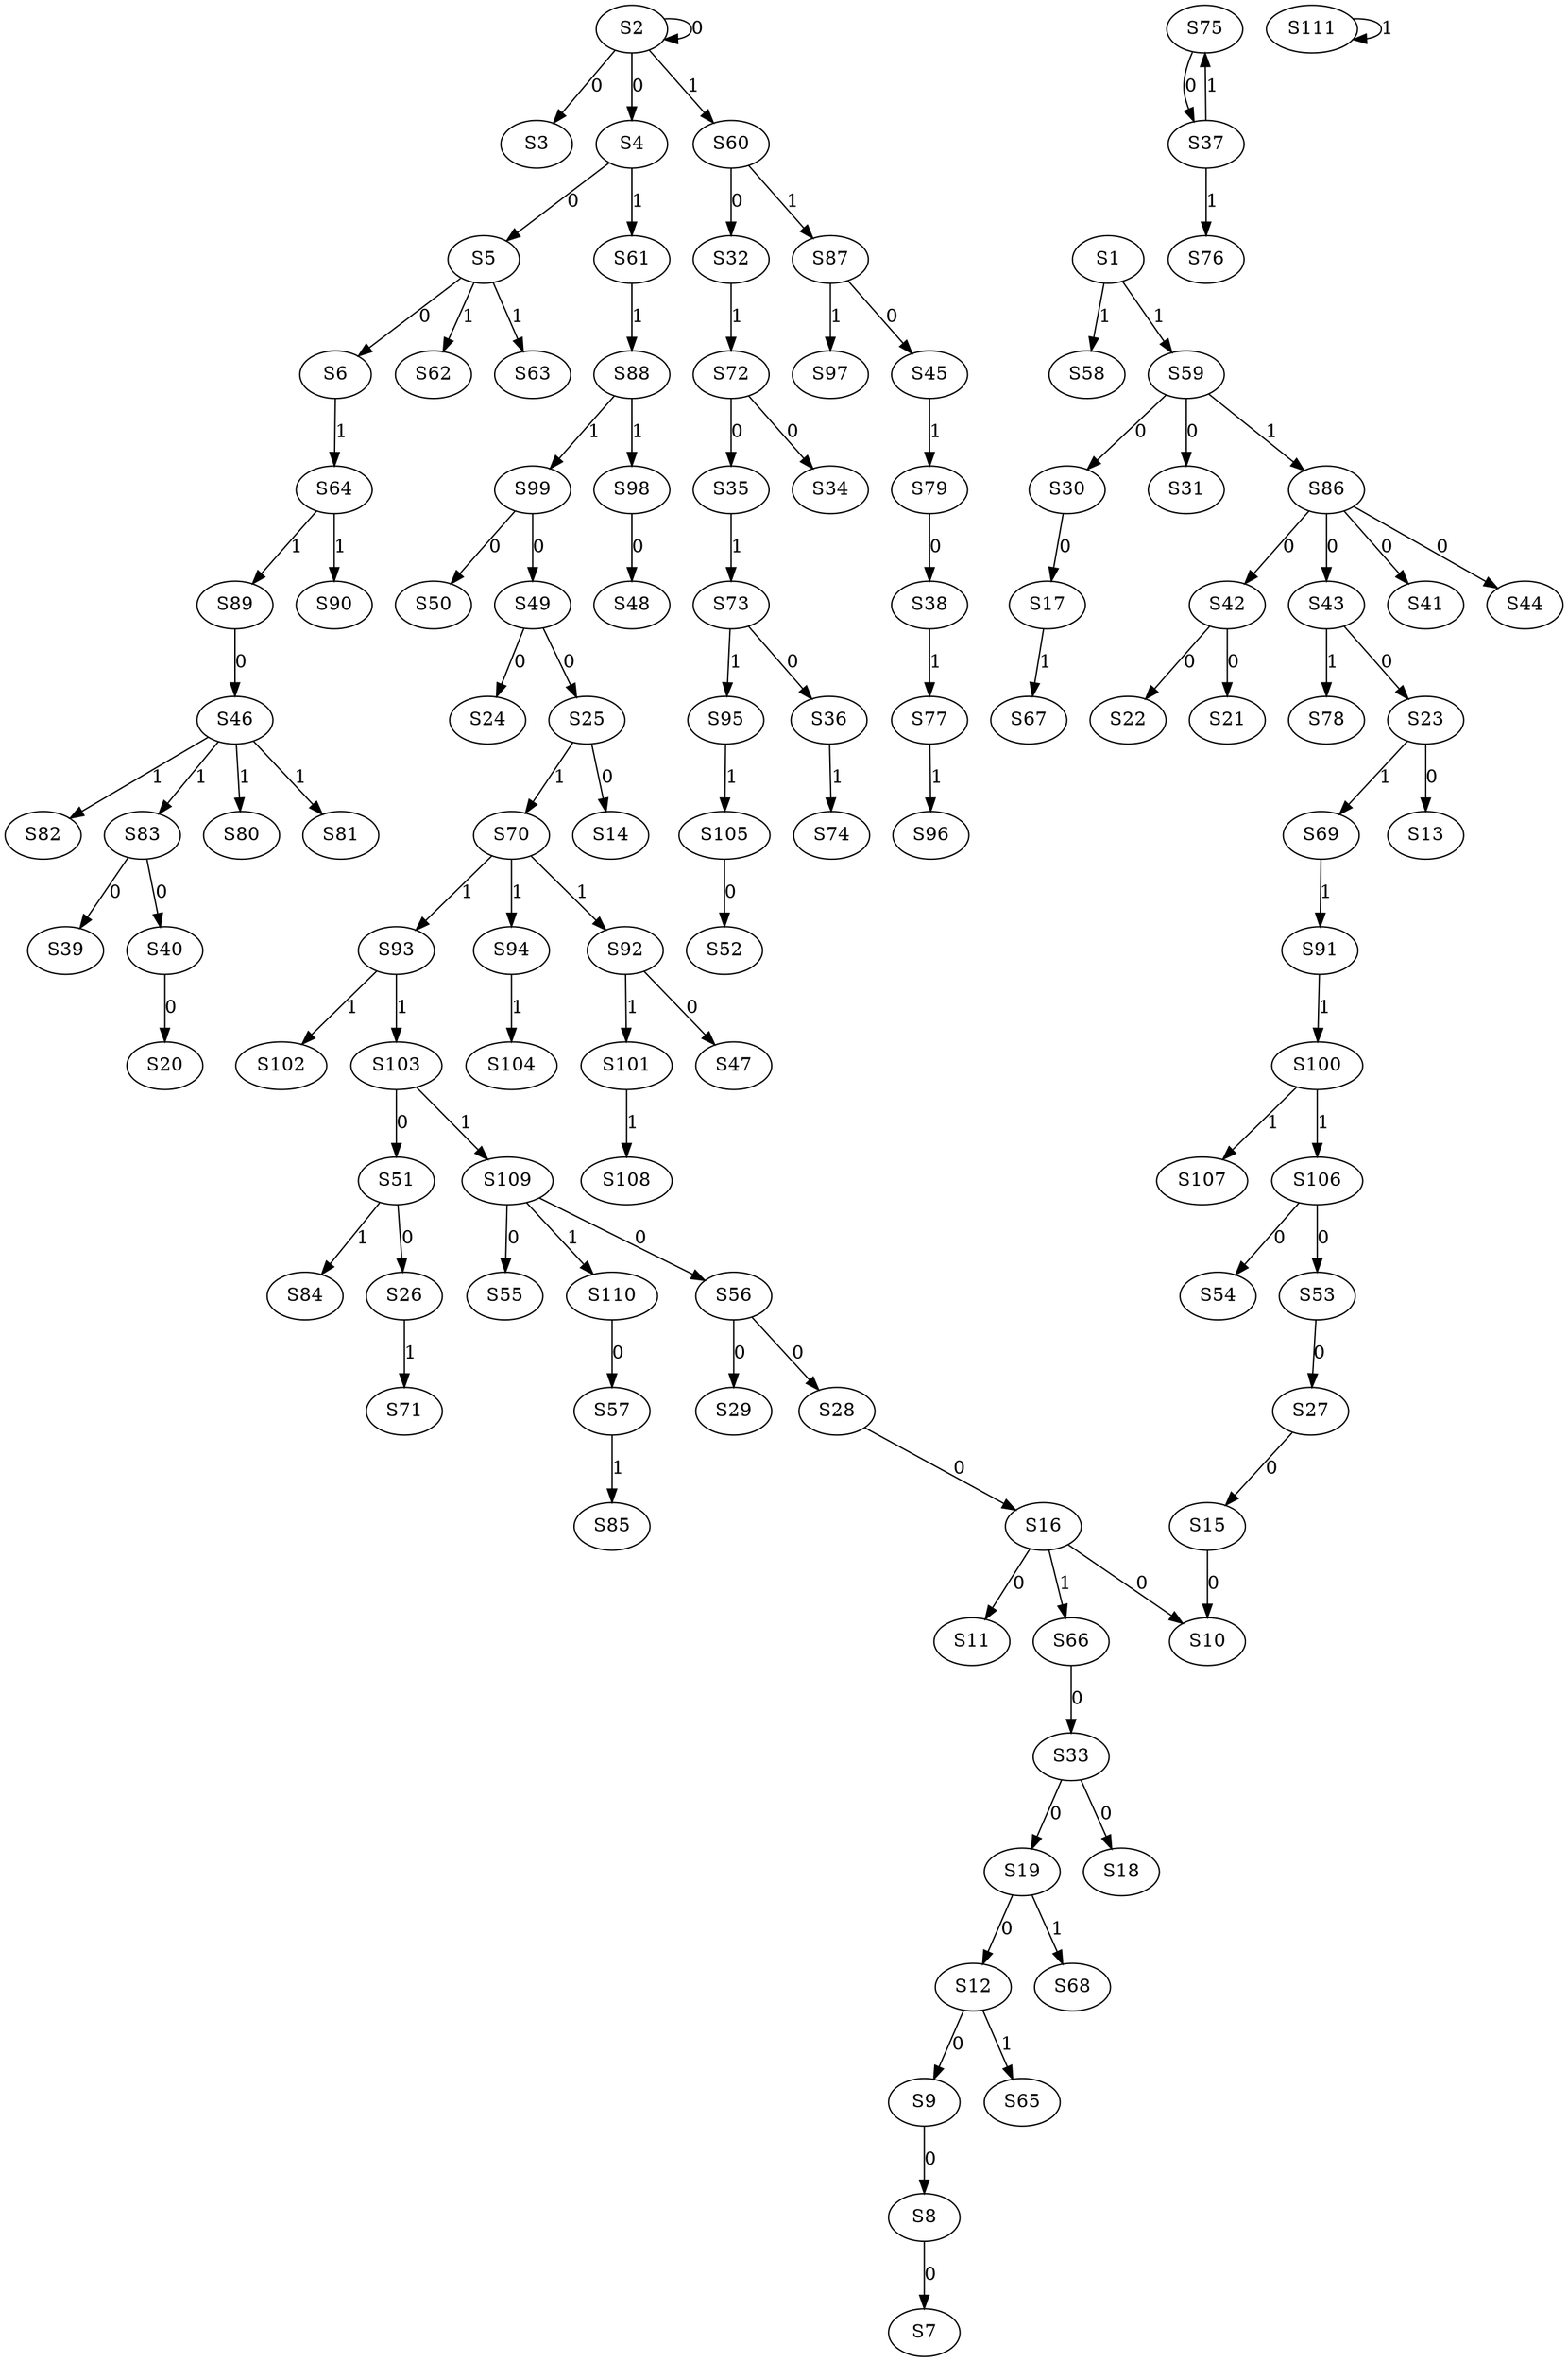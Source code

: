 strict digraph {
	S2 -> S2 [ label = 0 ];
	S2 -> S3 [ label = 0 ];
	S2 -> S4 [ label = 0 ];
	S4 -> S5 [ label = 0 ];
	S5 -> S6 [ label = 0 ];
	S8 -> S7 [ label = 0 ];
	S9 -> S8 [ label = 0 ];
	S12 -> S9 [ label = 0 ];
	S16 -> S10 [ label = 0 ];
	S16 -> S11 [ label = 0 ];
	S19 -> S12 [ label = 0 ];
	S23 -> S13 [ label = 0 ];
	S25 -> S14 [ label = 0 ];
	S27 -> S15 [ label = 0 ];
	S28 -> S16 [ label = 0 ];
	S30 -> S17 [ label = 0 ];
	S33 -> S18 [ label = 0 ];
	S33 -> S19 [ label = 0 ];
	S40 -> S20 [ label = 0 ];
	S42 -> S21 [ label = 0 ];
	S42 -> S22 [ label = 0 ];
	S43 -> S23 [ label = 0 ];
	S49 -> S24 [ label = 0 ];
	S49 -> S25 [ label = 0 ];
	S51 -> S26 [ label = 0 ];
	S53 -> S27 [ label = 0 ];
	S56 -> S28 [ label = 0 ];
	S56 -> S29 [ label = 0 ];
	S59 -> S30 [ label = 0 ];
	S59 -> S31 [ label = 0 ];
	S60 -> S32 [ label = 0 ];
	S66 -> S33 [ label = 0 ];
	S72 -> S34 [ label = 0 ];
	S72 -> S35 [ label = 0 ];
	S73 -> S36 [ label = 0 ];
	S75 -> S37 [ label = 0 ];
	S79 -> S38 [ label = 0 ];
	S83 -> S39 [ label = 0 ];
	S83 -> S40 [ label = 0 ];
	S86 -> S41 [ label = 0 ];
	S86 -> S42 [ label = 0 ];
	S86 -> S43 [ label = 0 ];
	S86 -> S44 [ label = 0 ];
	S87 -> S45 [ label = 0 ];
	S89 -> S46 [ label = 0 ];
	S92 -> S47 [ label = 0 ];
	S98 -> S48 [ label = 0 ];
	S99 -> S49 [ label = 0 ];
	S99 -> S50 [ label = 0 ];
	S103 -> S51 [ label = 0 ];
	S105 -> S52 [ label = 0 ];
	S106 -> S53 [ label = 0 ];
	S106 -> S54 [ label = 0 ];
	S109 -> S55 [ label = 0 ];
	S109 -> S56 [ label = 0 ];
	S110 -> S57 [ label = 0 ];
	S1 -> S58 [ label = 1 ];
	S1 -> S59 [ label = 1 ];
	S2 -> S60 [ label = 1 ];
	S4 -> S61 [ label = 1 ];
	S5 -> S62 [ label = 1 ];
	S5 -> S63 [ label = 1 ];
	S6 -> S64 [ label = 1 ];
	S12 -> S65 [ label = 1 ];
	S16 -> S66 [ label = 1 ];
	S17 -> S67 [ label = 1 ];
	S19 -> S68 [ label = 1 ];
	S23 -> S69 [ label = 1 ];
	S25 -> S70 [ label = 1 ];
	S26 -> S71 [ label = 1 ];
	S32 -> S72 [ label = 1 ];
	S35 -> S73 [ label = 1 ];
	S36 -> S74 [ label = 1 ];
	S37 -> S75 [ label = 1 ];
	S37 -> S76 [ label = 1 ];
	S38 -> S77 [ label = 1 ];
	S43 -> S78 [ label = 1 ];
	S45 -> S79 [ label = 1 ];
	S46 -> S80 [ label = 1 ];
	S46 -> S81 [ label = 1 ];
	S46 -> S82 [ label = 1 ];
	S46 -> S83 [ label = 1 ];
	S51 -> S84 [ label = 1 ];
	S57 -> S85 [ label = 1 ];
	S59 -> S86 [ label = 1 ];
	S60 -> S87 [ label = 1 ];
	S61 -> S88 [ label = 1 ];
	S64 -> S89 [ label = 1 ];
	S64 -> S90 [ label = 1 ];
	S69 -> S91 [ label = 1 ];
	S70 -> S92 [ label = 1 ];
	S70 -> S93 [ label = 1 ];
	S70 -> S94 [ label = 1 ];
	S73 -> S95 [ label = 1 ];
	S77 -> S96 [ label = 1 ];
	S87 -> S97 [ label = 1 ];
	S88 -> S98 [ label = 1 ];
	S88 -> S99 [ label = 1 ];
	S91 -> S100 [ label = 1 ];
	S92 -> S101 [ label = 1 ];
	S93 -> S102 [ label = 1 ];
	S93 -> S103 [ label = 1 ];
	S94 -> S104 [ label = 1 ];
	S95 -> S105 [ label = 1 ];
	S100 -> S106 [ label = 1 ];
	S100 -> S107 [ label = 1 ];
	S101 -> S108 [ label = 1 ];
	S103 -> S109 [ label = 1 ];
	S109 -> S110 [ label = 1 ];
	S111 -> S111 [ label = 1 ];
	S15 -> S10 [ label = 0 ];
}